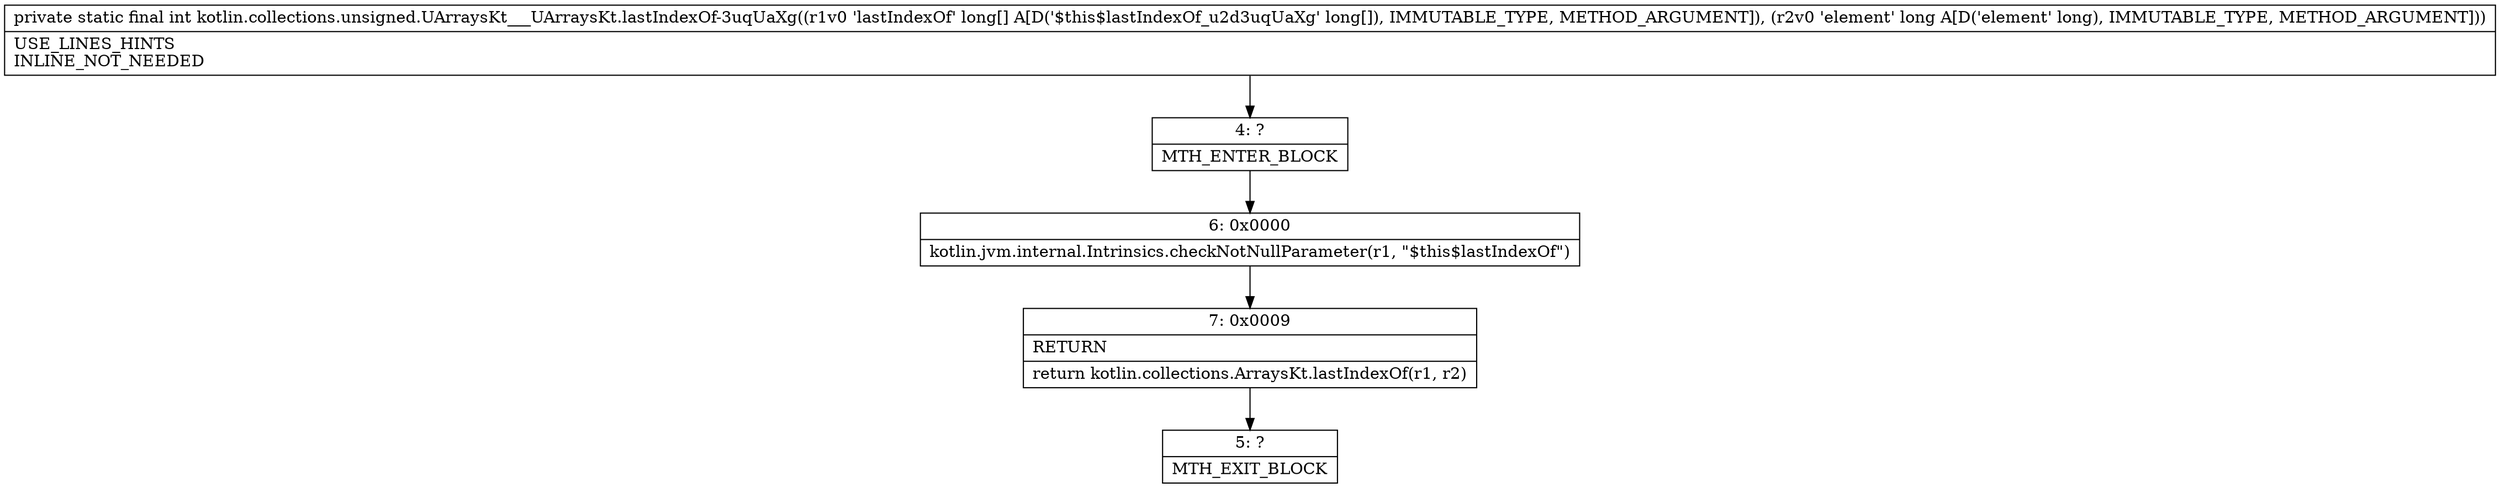 digraph "CFG forkotlin.collections.unsigned.UArraysKt___UArraysKt.lastIndexOf\-3uqUaXg([JJ)I" {
Node_4 [shape=record,label="{4\:\ ?|MTH_ENTER_BLOCK\l}"];
Node_6 [shape=record,label="{6\:\ 0x0000|kotlin.jvm.internal.Intrinsics.checkNotNullParameter(r1, \"$this$lastIndexOf\")\l}"];
Node_7 [shape=record,label="{7\:\ 0x0009|RETURN\l|return kotlin.collections.ArraysKt.lastIndexOf(r1, r2)\l}"];
Node_5 [shape=record,label="{5\:\ ?|MTH_EXIT_BLOCK\l}"];
MethodNode[shape=record,label="{private static final int kotlin.collections.unsigned.UArraysKt___UArraysKt.lastIndexOf\-3uqUaXg((r1v0 'lastIndexOf' long[] A[D('$this$lastIndexOf_u2d3uqUaXg' long[]), IMMUTABLE_TYPE, METHOD_ARGUMENT]), (r2v0 'element' long A[D('element' long), IMMUTABLE_TYPE, METHOD_ARGUMENT]))  | USE_LINES_HINTS\lINLINE_NOT_NEEDED\l}"];
MethodNode -> Node_4;Node_4 -> Node_6;
Node_6 -> Node_7;
Node_7 -> Node_5;
}

